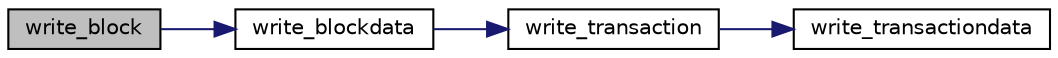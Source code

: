 digraph "write_block"
{
 // LATEX_PDF_SIZE
  edge [fontname="Helvetica",fontsize="10",labelfontname="Helvetica",labelfontsize="10"];
  node [fontname="Helvetica",fontsize="10",shape=record];
  rankdir="LR";
  Node1 [label="write_block",height=0.2,width=0.4,color="black", fillcolor="grey75", style="filled", fontcolor="black",tooltip="Writes a block in a file."];
  Node1 -> Node2 [color="midnightblue",fontsize="10",style="solid",fontname="Helvetica"];
  Node2 [label="write_blockdata",height=0.2,width=0.4,color="black", fillcolor="white", style="filled",URL="$signature_8c.html#a0e5ff1f119568fb8566981cf7da11d7f",tooltip="Writes blockdata in a file."];
  Node2 -> Node3 [color="midnightblue",fontsize="10",style="solid",fontname="Helvetica"];
  Node3 [label="write_transaction",height=0.2,width=0.4,color="black", fillcolor="white", style="filled",URL="$signature_8c.html#a5bff0131aa50faf1cd0236e0b44169eb",tooltip=" "];
  Node3 -> Node4 [color="midnightblue",fontsize="10",style="solid",fontname="Helvetica"];
  Node4 [label="write_transactiondata",height=0.2,width=0.4,color="black", fillcolor="white", style="filled",URL="$signature_8c.html#a0bd00440f3c97bf7dace6c4e26ea17be",tooltip=" "];
}
